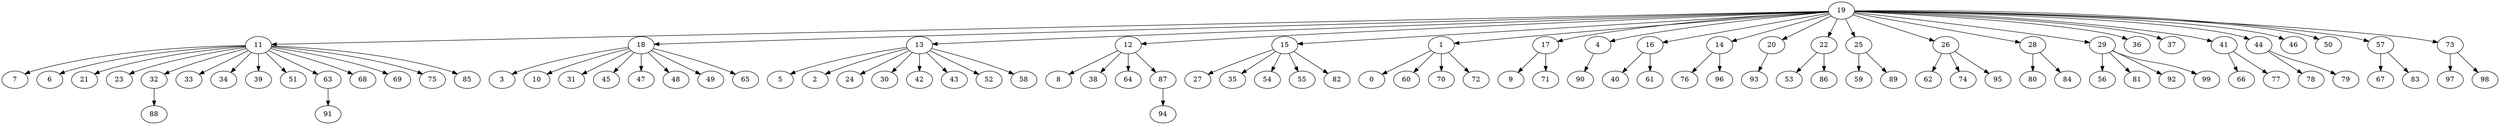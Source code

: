 digraph my_graph {
19 [label=19]
11 [label=11]
18 [label=18]
13 [label=13]
12 [label=12]
15 [label=15]
1 [label=1]
17 [label=17]
4 [label=4]
16 [label=16]
14 [label=14]
20 [label=20]
22 [label=22]
25 [label=25]
26 [label=26]
28 [label=28]
29 [label=29]
36 [label=36]
37 [label=37]
41 [label=41]
44 [label=44]
46 [label=46]
50 [label=50]
57 [label=57]
73 [label=73]
7 [label=7]
6 [label=6]
21 [label=21]
23 [label=23]
32 [label=32]
33 [label=33]
34 [label=34]
39 [label=39]
51 [label=51]
63 [label=63]
68 [label=68]
69 [label=69]
75 [label=75]
85 [label=85]
3 [label=3]
10 [label=10]
31 [label=31]
45 [label=45]
47 [label=47]
48 [label=48]
49 [label=49]
65 [label=65]
5 [label=5]
2 [label=2]
24 [label=24]
30 [label=30]
42 [label=42]
43 [label=43]
52 [label=52]
58 [label=58]
8 [label=8]
38 [label=38]
64 [label=64]
87 [label=87]
27 [label=27]
35 [label=35]
54 [label=54]
55 [label=55]
82 [label=82]
0 [label=0]
60 [label=60]
70 [label=70]
72 [label=72]
9 [label=9]
71 [label=71]
90 [label=90]
40 [label=40]
61 [label=61]
76 [label=76]
96 [label=96]
93 [label=93]
53 [label=53]
86 [label=86]
59 [label=59]
89 [label=89]
62 [label=62]
74 [label=74]
95 [label=95]
80 [label=80]
84 [label=84]
56 [label=56]
81 [label=81]
92 [label=92]
99 [label=99]
66 [label=66]
77 [label=77]
78 [label=78]
79 [label=79]
67 [label=67]
83 [label=83]
97 [label=97]
98 [label=98]
88 [label=88]
91 [label=91]
94 [label=94]
19->11
19->18
19->13
19->12
19->15
19->1
19->17
19->4
19->16
19->14
19->20
19->22
19->25
19->26
19->28
19->29
19->36
19->37
19->41
19->44
19->46
19->50
19->57
19->73
11->7
11->6
11->21
11->23
11->32
11->33
11->34
11->39
11->51
11->63
11->68
11->69
11->75
11->85
18->3
18->10
18->31
18->45
18->47
18->48
18->49
18->65
13->5
13->2
13->24
13->30
13->42
13->43
13->52
13->58
12->8
12->38
12->64
12->87
15->27
15->35
15->54
15->55
15->82
1->0
1->60
1->70
1->72
17->9
17->71
4->90
16->40
16->61
14->76
14->96
20->93
22->53
22->86
25->59
25->89
26->62
26->74
26->95
28->80
28->84
29->56
29->81
29->92
29->99
41->66
41->77
44->78
44->79
57->67
57->83
73->97
73->98
32->88
63->91
87->94
}